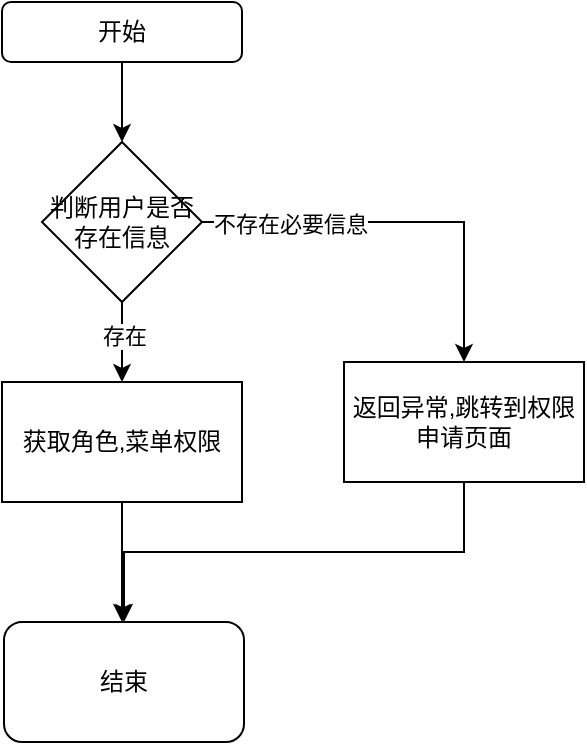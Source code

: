 <mxfile version="21.6.2" type="github">
  <diagram name="Page-1" id="-8qAUDSCcn36FpitHiww">
    <mxGraphModel dx="1434" dy="756" grid="1" gridSize="10" guides="1" tooltips="1" connect="1" arrows="1" fold="1" page="1" pageScale="1" pageWidth="827" pageHeight="1169" math="0" shadow="0">
      <root>
        <mxCell id="0" />
        <mxCell id="1" parent="0" />
        <mxCell id="v0NQ6IL76yMGGseSPTS2-2" style="edgeStyle=orthogonalEdgeStyle;rounded=0;orthogonalLoop=1;jettySize=auto;html=1;exitX=0.5;exitY=1;exitDx=0;exitDy=0;" edge="1" parent="1" source="v0NQ6IL76yMGGseSPTS2-1">
          <mxGeometry relative="1" as="geometry">
            <mxPoint x="339" y="90" as="targetPoint" />
          </mxGeometry>
        </mxCell>
        <mxCell id="v0NQ6IL76yMGGseSPTS2-1" value="开始" style="rounded=1;whiteSpace=wrap;html=1;" vertex="1" parent="1">
          <mxGeometry x="279" y="20" width="120" height="30" as="geometry" />
        </mxCell>
        <mxCell id="v0NQ6IL76yMGGseSPTS2-4" style="edgeStyle=orthogonalEdgeStyle;rounded=0;orthogonalLoop=1;jettySize=auto;html=1;exitX=0.5;exitY=1;exitDx=0;exitDy=0;" edge="1" parent="1" source="v0NQ6IL76yMGGseSPTS2-3">
          <mxGeometry relative="1" as="geometry">
            <mxPoint x="339" y="210" as="targetPoint" />
          </mxGeometry>
        </mxCell>
        <mxCell id="v0NQ6IL76yMGGseSPTS2-5" value="存在" style="edgeLabel;html=1;align=center;verticalAlign=middle;resizable=0;points=[];" vertex="1" connectable="0" parent="v0NQ6IL76yMGGseSPTS2-4">
          <mxGeometry x="-0.161" y="1" relative="1" as="geometry">
            <mxPoint as="offset" />
          </mxGeometry>
        </mxCell>
        <mxCell id="v0NQ6IL76yMGGseSPTS2-10" style="edgeStyle=orthogonalEdgeStyle;rounded=0;orthogonalLoop=1;jettySize=auto;html=1;exitX=1;exitY=0.5;exitDx=0;exitDy=0;entryX=0.5;entryY=0;entryDx=0;entryDy=0;" edge="1" parent="1" source="v0NQ6IL76yMGGseSPTS2-3" target="v0NQ6IL76yMGGseSPTS2-11">
          <mxGeometry relative="1" as="geometry">
            <mxPoint x="600" y="190" as="targetPoint" />
          </mxGeometry>
        </mxCell>
        <mxCell id="v0NQ6IL76yMGGseSPTS2-13" value="不存在必要信息" style="edgeLabel;html=1;align=center;verticalAlign=middle;resizable=0;points=[];" vertex="1" connectable="0" parent="v0NQ6IL76yMGGseSPTS2-10">
          <mxGeometry x="-0.567" y="-1" relative="1" as="geometry">
            <mxPoint as="offset" />
          </mxGeometry>
        </mxCell>
        <mxCell id="v0NQ6IL76yMGGseSPTS2-3" value="判断用户是否存在信息" style="rhombus;whiteSpace=wrap;html=1;" vertex="1" parent="1">
          <mxGeometry x="299" y="90" width="80" height="80" as="geometry" />
        </mxCell>
        <mxCell id="v0NQ6IL76yMGGseSPTS2-8" style="edgeStyle=orthogonalEdgeStyle;rounded=0;orthogonalLoop=1;jettySize=auto;html=1;exitX=0.5;exitY=1;exitDx=0;exitDy=0;" edge="1" parent="1" source="v0NQ6IL76yMGGseSPTS2-6">
          <mxGeometry relative="1" as="geometry">
            <mxPoint x="339" y="330" as="targetPoint" />
          </mxGeometry>
        </mxCell>
        <mxCell id="v0NQ6IL76yMGGseSPTS2-6" value="获取角色,菜单权限" style="rounded=0;whiteSpace=wrap;html=1;" vertex="1" parent="1">
          <mxGeometry x="279" y="210" width="120" height="60" as="geometry" />
        </mxCell>
        <mxCell id="v0NQ6IL76yMGGseSPTS2-7" style="edgeStyle=orthogonalEdgeStyle;rounded=0;orthogonalLoop=1;jettySize=auto;html=1;exitX=0.5;exitY=1;exitDx=0;exitDy=0;" edge="1" parent="1" source="v0NQ6IL76yMGGseSPTS2-6" target="v0NQ6IL76yMGGseSPTS2-6">
          <mxGeometry relative="1" as="geometry" />
        </mxCell>
        <mxCell id="v0NQ6IL76yMGGseSPTS2-9" value="结束" style="rounded=1;whiteSpace=wrap;html=1;" vertex="1" parent="1">
          <mxGeometry x="280" y="330" width="120" height="60" as="geometry" />
        </mxCell>
        <mxCell id="v0NQ6IL76yMGGseSPTS2-12" style="edgeStyle=orthogonalEdgeStyle;rounded=0;orthogonalLoop=1;jettySize=auto;html=1;exitX=0.5;exitY=1;exitDx=0;exitDy=0;entryX=0.5;entryY=0;entryDx=0;entryDy=0;" edge="1" parent="1" source="v0NQ6IL76yMGGseSPTS2-11" target="v0NQ6IL76yMGGseSPTS2-9">
          <mxGeometry relative="1" as="geometry" />
        </mxCell>
        <mxCell id="v0NQ6IL76yMGGseSPTS2-11" value="返回异常,跳转到权限申请页面" style="rounded=0;whiteSpace=wrap;html=1;" vertex="1" parent="1">
          <mxGeometry x="450" y="200" width="120" height="60" as="geometry" />
        </mxCell>
      </root>
    </mxGraphModel>
  </diagram>
</mxfile>
